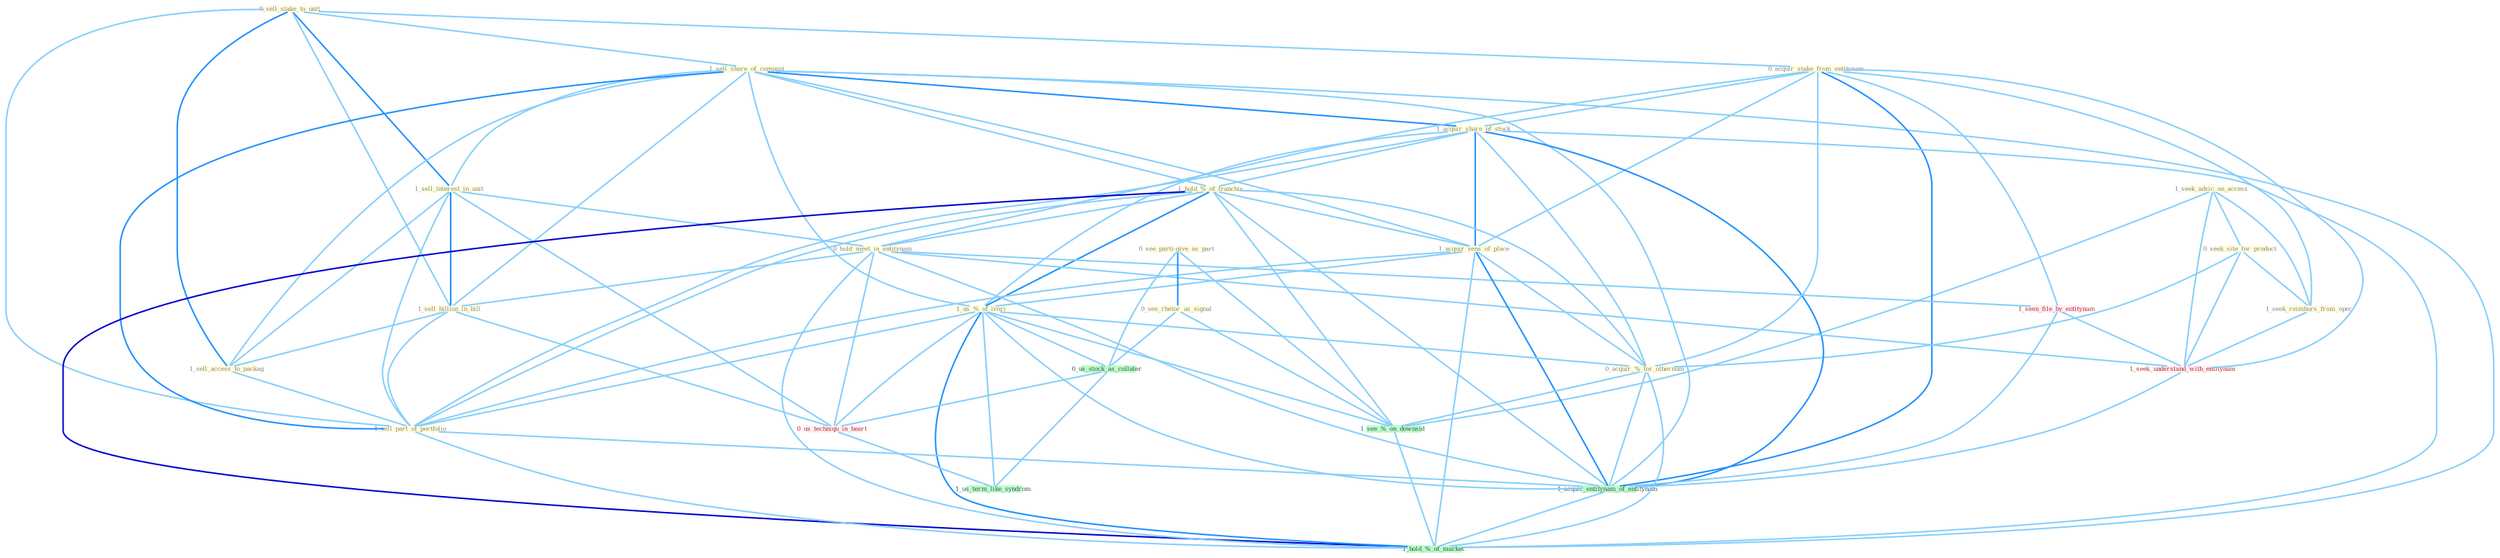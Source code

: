 Graph G{ 
    node
    [shape=polygon,style=filled,width=.5,height=.06,color="#BDFCC9",fixedsize=true,fontsize=4,
    fontcolor="#2f4f4f"];
    {node
    [color="#ffffe0", fontcolor="#8b7d6b"] "1_seek_advic_on_access " "0_sell_stake_to_unit " "0_seek_site_for_product " "1_sell_share_of_compani " "0_acquir_stake_from_entitynam " "1_acquir_share_of_stock " "1_sell_interest_in_unit " "1_hold_%_of_franchis " "0_hold_meet_in_entitynam " "1_acquir_sens_of_place " "0_see_parti-give_as_part " "1_sell_billion_in_bill " "1_us_%_of_ivori " "1_seek_reimburs_from_oper " "1_sell_access_to_packag " "0_acquir_%_for_othernum " "0_see_rhetor_as_signal " "1_sell_part_of_portfolio "}
{node [color="#fff0f5", fontcolor="#b22222"] "1_seen_file_by_entitynam " "1_seek_understand_with_entitynam " "0_us_techniqu_in_heart "}
edge [color="#B0E2FF"];

	"1_seek_advic_on_access " -- "0_seek_site_for_product " [w="1", color="#87cefa" ];
	"1_seek_advic_on_access " -- "1_seek_reimburs_from_oper " [w="1", color="#87cefa" ];
	"1_seek_advic_on_access " -- "1_seek_understand_with_entitynam " [w="1", color="#87cefa" ];
	"1_seek_advic_on_access " -- "1_see_%_on_downsid " [w="1", color="#87cefa" ];
	"0_sell_stake_to_unit " -- "1_sell_share_of_compani " [w="1", color="#87cefa" ];
	"0_sell_stake_to_unit " -- "0_acquir_stake_from_entitynam " [w="1", color="#87cefa" ];
	"0_sell_stake_to_unit " -- "1_sell_interest_in_unit " [w="2", color="#1e90ff" , len=0.8];
	"0_sell_stake_to_unit " -- "1_sell_billion_in_bill " [w="1", color="#87cefa" ];
	"0_sell_stake_to_unit " -- "1_sell_access_to_packag " [w="2", color="#1e90ff" , len=0.8];
	"0_sell_stake_to_unit " -- "1_sell_part_of_portfolio " [w="1", color="#87cefa" ];
	"0_seek_site_for_product " -- "1_seek_reimburs_from_oper " [w="1", color="#87cefa" ];
	"0_seek_site_for_product " -- "0_acquir_%_for_othernum " [w="1", color="#87cefa" ];
	"0_seek_site_for_product " -- "1_seek_understand_with_entitynam " [w="1", color="#87cefa" ];
	"1_sell_share_of_compani " -- "1_acquir_share_of_stock " [w="2", color="#1e90ff" , len=0.8];
	"1_sell_share_of_compani " -- "1_sell_interest_in_unit " [w="1", color="#87cefa" ];
	"1_sell_share_of_compani " -- "1_hold_%_of_franchis " [w="1", color="#87cefa" ];
	"1_sell_share_of_compani " -- "1_acquir_sens_of_place " [w="1", color="#87cefa" ];
	"1_sell_share_of_compani " -- "1_sell_billion_in_bill " [w="1", color="#87cefa" ];
	"1_sell_share_of_compani " -- "1_us_%_of_ivori " [w="1", color="#87cefa" ];
	"1_sell_share_of_compani " -- "1_sell_access_to_packag " [w="1", color="#87cefa" ];
	"1_sell_share_of_compani " -- "1_sell_part_of_portfolio " [w="2", color="#1e90ff" , len=0.8];
	"1_sell_share_of_compani " -- "1_acquir_entitynam_of_entitynam " [w="1", color="#87cefa" ];
	"1_sell_share_of_compani " -- "1_hold_%_of_market " [w="1", color="#87cefa" ];
	"0_acquir_stake_from_entitynam " -- "1_acquir_share_of_stock " [w="1", color="#87cefa" ];
	"0_acquir_stake_from_entitynam " -- "0_hold_meet_in_entitynam " [w="1", color="#87cefa" ];
	"0_acquir_stake_from_entitynam " -- "1_acquir_sens_of_place " [w="1", color="#87cefa" ];
	"0_acquir_stake_from_entitynam " -- "1_seek_reimburs_from_oper " [w="1", color="#87cefa" ];
	"0_acquir_stake_from_entitynam " -- "0_acquir_%_for_othernum " [w="1", color="#87cefa" ];
	"0_acquir_stake_from_entitynam " -- "1_seen_file_by_entitynam " [w="1", color="#87cefa" ];
	"0_acquir_stake_from_entitynam " -- "1_seek_understand_with_entitynam " [w="1", color="#87cefa" ];
	"0_acquir_stake_from_entitynam " -- "1_acquir_entitynam_of_entitynam " [w="2", color="#1e90ff" , len=0.8];
	"1_acquir_share_of_stock " -- "1_hold_%_of_franchis " [w="1", color="#87cefa" ];
	"1_acquir_share_of_stock " -- "1_acquir_sens_of_place " [w="2", color="#1e90ff" , len=0.8];
	"1_acquir_share_of_stock " -- "1_us_%_of_ivori " [w="1", color="#87cefa" ];
	"1_acquir_share_of_stock " -- "0_acquir_%_for_othernum " [w="1", color="#87cefa" ];
	"1_acquir_share_of_stock " -- "1_sell_part_of_portfolio " [w="1", color="#87cefa" ];
	"1_acquir_share_of_stock " -- "1_acquir_entitynam_of_entitynam " [w="2", color="#1e90ff" , len=0.8];
	"1_acquir_share_of_stock " -- "1_hold_%_of_market " [w="1", color="#87cefa" ];
	"1_sell_interest_in_unit " -- "0_hold_meet_in_entitynam " [w="1", color="#87cefa" ];
	"1_sell_interest_in_unit " -- "1_sell_billion_in_bill " [w="2", color="#1e90ff" , len=0.8];
	"1_sell_interest_in_unit " -- "1_sell_access_to_packag " [w="1", color="#87cefa" ];
	"1_sell_interest_in_unit " -- "1_sell_part_of_portfolio " [w="1", color="#87cefa" ];
	"1_sell_interest_in_unit " -- "0_us_techniqu_in_heart " [w="1", color="#87cefa" ];
	"1_hold_%_of_franchis " -- "0_hold_meet_in_entitynam " [w="1", color="#87cefa" ];
	"1_hold_%_of_franchis " -- "1_acquir_sens_of_place " [w="1", color="#87cefa" ];
	"1_hold_%_of_franchis " -- "1_us_%_of_ivori " [w="2", color="#1e90ff" , len=0.8];
	"1_hold_%_of_franchis " -- "0_acquir_%_for_othernum " [w="1", color="#87cefa" ];
	"1_hold_%_of_franchis " -- "1_sell_part_of_portfolio " [w="1", color="#87cefa" ];
	"1_hold_%_of_franchis " -- "1_acquir_entitynam_of_entitynam " [w="1", color="#87cefa" ];
	"1_hold_%_of_franchis " -- "1_see_%_on_downsid " [w="1", color="#87cefa" ];
	"1_hold_%_of_franchis " -- "1_hold_%_of_market " [w="3", color="#0000cd" , len=0.6];
	"0_hold_meet_in_entitynam " -- "1_sell_billion_in_bill " [w="1", color="#87cefa" ];
	"0_hold_meet_in_entitynam " -- "1_seen_file_by_entitynam " [w="1", color="#87cefa" ];
	"0_hold_meet_in_entitynam " -- "1_seek_understand_with_entitynam " [w="1", color="#87cefa" ];
	"0_hold_meet_in_entitynam " -- "1_acquir_entitynam_of_entitynam " [w="1", color="#87cefa" ];
	"0_hold_meet_in_entitynam " -- "0_us_techniqu_in_heart " [w="1", color="#87cefa" ];
	"0_hold_meet_in_entitynam " -- "1_hold_%_of_market " [w="1", color="#87cefa" ];
	"1_acquir_sens_of_place " -- "1_us_%_of_ivori " [w="1", color="#87cefa" ];
	"1_acquir_sens_of_place " -- "0_acquir_%_for_othernum " [w="1", color="#87cefa" ];
	"1_acquir_sens_of_place " -- "1_sell_part_of_portfolio " [w="1", color="#87cefa" ];
	"1_acquir_sens_of_place " -- "1_acquir_entitynam_of_entitynam " [w="2", color="#1e90ff" , len=0.8];
	"1_acquir_sens_of_place " -- "1_hold_%_of_market " [w="1", color="#87cefa" ];
	"0_see_parti-give_as_part " -- "0_see_rhetor_as_signal " [w="2", color="#1e90ff" , len=0.8];
	"0_see_parti-give_as_part " -- "0_us_stock_as_collater " [w="1", color="#87cefa" ];
	"0_see_parti-give_as_part " -- "1_see_%_on_downsid " [w="1", color="#87cefa" ];
	"1_sell_billion_in_bill " -- "1_sell_access_to_packag " [w="1", color="#87cefa" ];
	"1_sell_billion_in_bill " -- "1_sell_part_of_portfolio " [w="1", color="#87cefa" ];
	"1_sell_billion_in_bill " -- "0_us_techniqu_in_heart " [w="1", color="#87cefa" ];
	"1_us_%_of_ivori " -- "0_acquir_%_for_othernum " [w="1", color="#87cefa" ];
	"1_us_%_of_ivori " -- "1_sell_part_of_portfolio " [w="1", color="#87cefa" ];
	"1_us_%_of_ivori " -- "0_us_stock_as_collater " [w="1", color="#87cefa" ];
	"1_us_%_of_ivori " -- "1_acquir_entitynam_of_entitynam " [w="1", color="#87cefa" ];
	"1_us_%_of_ivori " -- "0_us_techniqu_in_heart " [w="1", color="#87cefa" ];
	"1_us_%_of_ivori " -- "1_see_%_on_downsid " [w="1", color="#87cefa" ];
	"1_us_%_of_ivori " -- "1_us_term_like_syndrom " [w="1", color="#87cefa" ];
	"1_us_%_of_ivori " -- "1_hold_%_of_market " [w="2", color="#1e90ff" , len=0.8];
	"1_seek_reimburs_from_oper " -- "1_seek_understand_with_entitynam " [w="1", color="#87cefa" ];
	"1_sell_access_to_packag " -- "1_sell_part_of_portfolio " [w="1", color="#87cefa" ];
	"0_acquir_%_for_othernum " -- "1_acquir_entitynam_of_entitynam " [w="1", color="#87cefa" ];
	"0_acquir_%_for_othernum " -- "1_see_%_on_downsid " [w="1", color="#87cefa" ];
	"0_acquir_%_for_othernum " -- "1_hold_%_of_market " [w="1", color="#87cefa" ];
	"0_see_rhetor_as_signal " -- "0_us_stock_as_collater " [w="1", color="#87cefa" ];
	"0_see_rhetor_as_signal " -- "1_see_%_on_downsid " [w="1", color="#87cefa" ];
	"1_sell_part_of_portfolio " -- "1_acquir_entitynam_of_entitynam " [w="1", color="#87cefa" ];
	"1_sell_part_of_portfolio " -- "1_hold_%_of_market " [w="1", color="#87cefa" ];
	"1_seen_file_by_entitynam " -- "1_seek_understand_with_entitynam " [w="1", color="#87cefa" ];
	"1_seen_file_by_entitynam " -- "1_acquir_entitynam_of_entitynam " [w="1", color="#87cefa" ];
	"0_us_stock_as_collater " -- "0_us_techniqu_in_heart " [w="1", color="#87cefa" ];
	"0_us_stock_as_collater " -- "1_us_term_like_syndrom " [w="1", color="#87cefa" ];
	"1_seek_understand_with_entitynam " -- "1_acquir_entitynam_of_entitynam " [w="1", color="#87cefa" ];
	"1_acquir_entitynam_of_entitynam " -- "1_hold_%_of_market " [w="1", color="#87cefa" ];
	"0_us_techniqu_in_heart " -- "1_us_term_like_syndrom " [w="1", color="#87cefa" ];
	"1_see_%_on_downsid " -- "1_hold_%_of_market " [w="1", color="#87cefa" ];
}